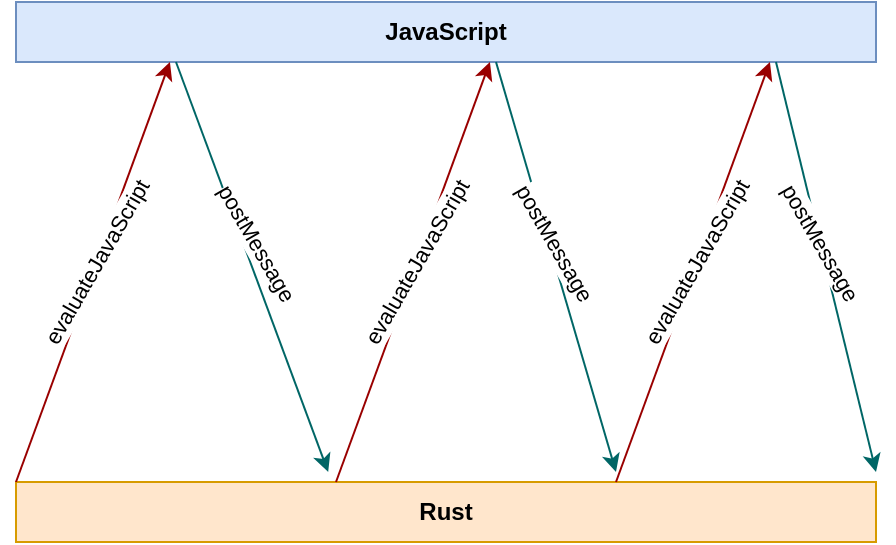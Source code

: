 <mxfile version="13.8.8" type="device"><diagram id="sM5-HvEhwJY1fwTrTIxd" name="Page-1"><mxGraphModel dx="626" dy="741" grid="1" gridSize="10" guides="1" tooltips="1" connect="1" arrows="1" fold="1" page="1" pageScale="1" pageWidth="827" pageHeight="1169" math="0" shadow="0"><root><mxCell id="0"/><mxCell id="1" parent="0"/><mxCell id="DFs3lVIGyKALwyVXva7j-1" value="JavaScript" style="rounded=0;whiteSpace=wrap;html=1;fillColor=#dae8fc;strokeColor=#6c8ebf;fontStyle=1" vertex="1" parent="1"><mxGeometry x="80" y="110" width="430" height="30" as="geometry"/></mxCell><mxCell id="DFs3lVIGyKALwyVXva7j-2" value="Rust" style="rounded=0;whiteSpace=wrap;html=1;fontStyle=1;fillColor=#ffe6cc;strokeColor=#d79b00;" vertex="1" parent="1"><mxGeometry x="80" y="350" width="430" height="30" as="geometry"/></mxCell><mxCell id="DFs3lVIGyKALwyVXva7j-3" value="" style="endArrow=classic;html=1;entryX=0.179;entryY=1;entryDx=0;entryDy=0;entryPerimeter=0;strokeColor=#990000;exitX=0;exitY=0;exitDx=0;exitDy=0;" edge="1" parent="1" source="DFs3lVIGyKALwyVXva7j-2" target="DFs3lVIGyKALwyVXva7j-1"><mxGeometry width="50" height="50" relative="1" as="geometry"><mxPoint x="80" y="330" as="sourcePoint"/><mxPoint x="130" y="280" as="targetPoint"/></mxGeometry></mxCell><mxCell id="DFs3lVIGyKALwyVXva7j-4" value="evaluateJavaScript" style="edgeLabel;html=1;align=center;verticalAlign=middle;resizable=0;points=[];rotation=-60;" vertex="1" connectable="0" parent="DFs3lVIGyKALwyVXva7j-3"><mxGeometry x="0.361" relative="1" as="geometry"><mxPoint x="-12.31" y="32.72" as="offset"/></mxGeometry></mxCell><mxCell id="DFs3lVIGyKALwyVXva7j-5" value="" style="endArrow=classic;html=1;entryX=0.179;entryY=1;entryDx=0;entryDy=0;entryPerimeter=0;strokeColor=#990000;exitX=0;exitY=0;exitDx=0;exitDy=0;" edge="1" parent="1"><mxGeometry width="50" height="50" relative="1" as="geometry"><mxPoint x="240.0" y="350" as="sourcePoint"/><mxPoint x="316.97" y="140" as="targetPoint"/></mxGeometry></mxCell><mxCell id="DFs3lVIGyKALwyVXva7j-6" value="evaluateJavaScript" style="edgeLabel;html=1;align=center;verticalAlign=middle;resizable=0;points=[];rotation=-60;" vertex="1" connectable="0" parent="DFs3lVIGyKALwyVXva7j-5"><mxGeometry x="0.361" relative="1" as="geometry"><mxPoint x="-12.31" y="32.72" as="offset"/></mxGeometry></mxCell><mxCell id="DFs3lVIGyKALwyVXva7j-7" value="" style="endArrow=classic;html=1;entryX=0.179;entryY=1;entryDx=0;entryDy=0;entryPerimeter=0;strokeColor=#990000;exitX=0;exitY=0;exitDx=0;exitDy=0;" edge="1" parent="1"><mxGeometry width="50" height="50" relative="1" as="geometry"><mxPoint x="380.0" y="350" as="sourcePoint"/><mxPoint x="456.97" y="140" as="targetPoint"/></mxGeometry></mxCell><mxCell id="DFs3lVIGyKALwyVXva7j-8" value="evaluateJavaScript" style="edgeLabel;html=1;align=center;verticalAlign=middle;resizable=0;points=[];rotation=-60;" vertex="1" connectable="0" parent="DFs3lVIGyKALwyVXva7j-7"><mxGeometry x="0.361" relative="1" as="geometry"><mxPoint x="-12.31" y="32.72" as="offset"/></mxGeometry></mxCell><mxCell id="DFs3lVIGyKALwyVXva7j-11" value="" style="endArrow=classic;html=1;entryX=0.363;entryY=-0.167;entryDx=0;entryDy=0;entryPerimeter=0;strokeColor=#006666;" edge="1" parent="1" target="DFs3lVIGyKALwyVXva7j-2"><mxGeometry width="50" height="50" relative="1" as="geometry"><mxPoint x="160" y="140" as="sourcePoint"/><mxPoint x="166.97" y="150" as="targetPoint"/></mxGeometry></mxCell><mxCell id="DFs3lVIGyKALwyVXva7j-12" value="postMessage" style="edgeLabel;html=1;align=center;verticalAlign=middle;resizable=0;points=[];rotation=60;" vertex="1" connectable="0" parent="DFs3lVIGyKALwyVXva7j-11"><mxGeometry x="0.361" relative="1" as="geometry"><mxPoint x="-11.85" y="-49.69" as="offset"/></mxGeometry></mxCell><mxCell id="DFs3lVIGyKALwyVXva7j-13" value="" style="endArrow=classic;html=1;strokeColor=#006666;" edge="1" parent="1"><mxGeometry width="50" height="50" relative="1" as="geometry"><mxPoint x="320" y="140" as="sourcePoint"/><mxPoint x="380" y="345" as="targetPoint"/></mxGeometry></mxCell><mxCell id="DFs3lVIGyKALwyVXva7j-14" value="postMessage" style="edgeLabel;html=1;align=center;verticalAlign=middle;resizable=0;points=[];rotation=60;" vertex="1" connectable="0" parent="DFs3lVIGyKALwyVXva7j-13"><mxGeometry x="0.361" relative="1" as="geometry"><mxPoint x="-11.85" y="-49.69" as="offset"/></mxGeometry></mxCell><mxCell id="DFs3lVIGyKALwyVXva7j-15" value="" style="endArrow=classic;html=1;strokeColor=#006666;" edge="1" parent="1"><mxGeometry width="50" height="50" relative="1" as="geometry"><mxPoint x="460" y="140" as="sourcePoint"/><mxPoint x="510" y="345" as="targetPoint"/></mxGeometry></mxCell><mxCell id="DFs3lVIGyKALwyVXva7j-16" value="postMessage" style="edgeLabel;html=1;align=center;verticalAlign=middle;resizable=0;points=[];rotation=60;" vertex="1" connectable="0" parent="DFs3lVIGyKALwyVXva7j-15"><mxGeometry x="0.361" relative="1" as="geometry"><mxPoint x="-11.85" y="-49.69" as="offset"/></mxGeometry></mxCell></root></mxGraphModel></diagram></mxfile>